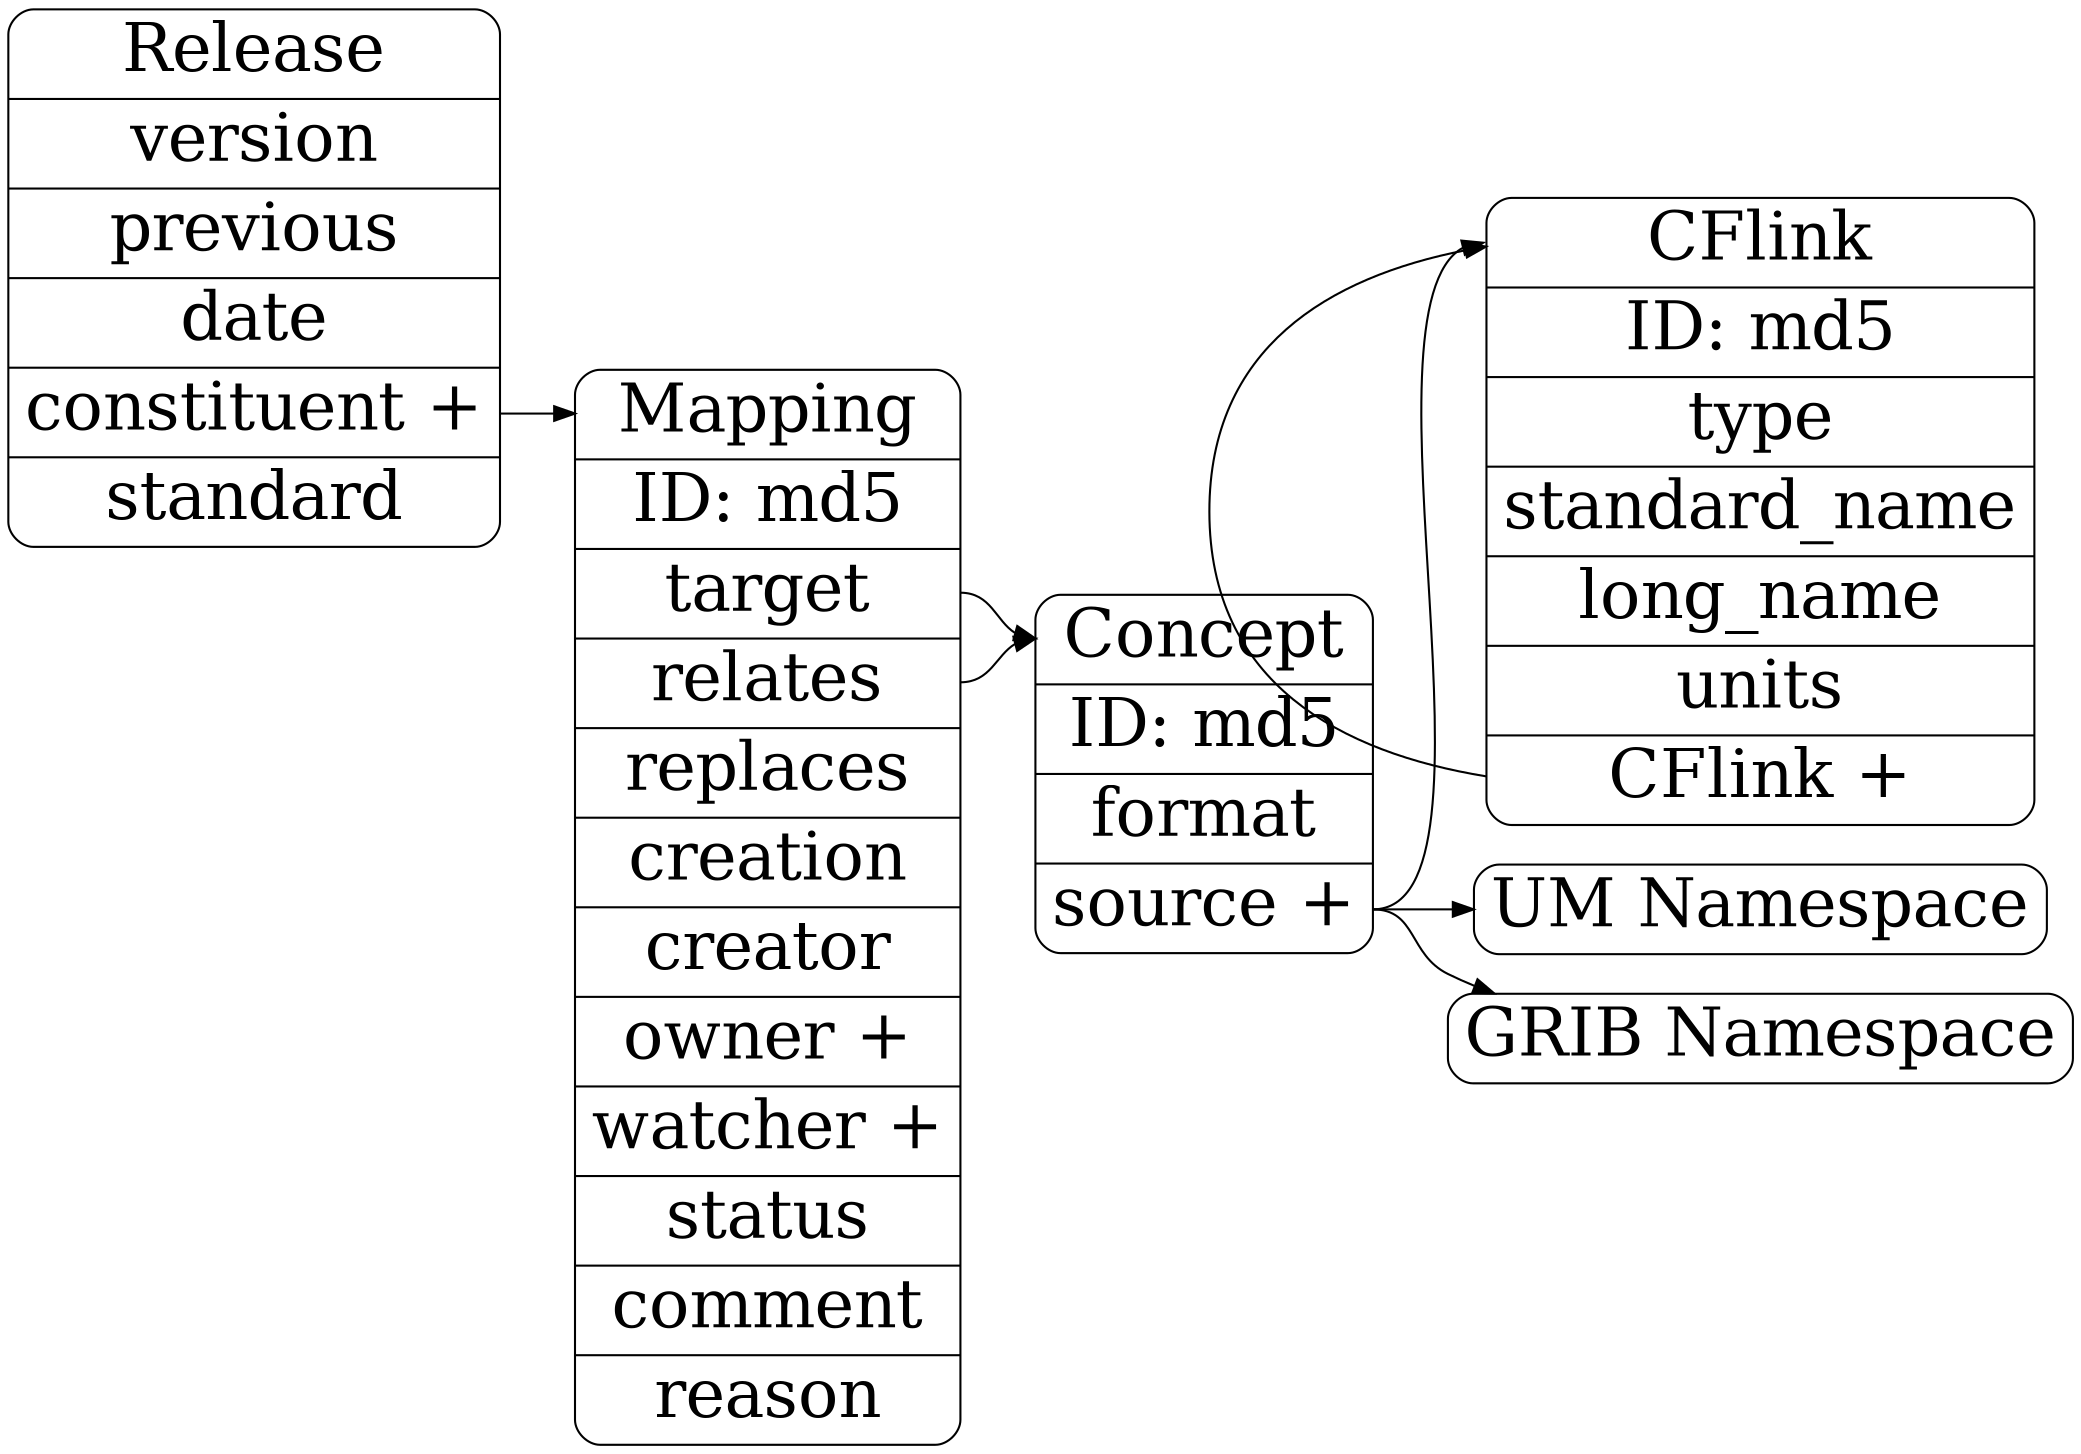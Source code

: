 digraph records {

## basic setup 

   	rankdir = LR;
        node [
        fontsize = 32,
        shape = Mrecord
        ];

        edge [
        fontsize = 24
        ];

## class definitions

   	cflink [
	label = "<title> CFlink |ID: md5 |<type>type |<sn>standard_name |<ln>long_name |<units>units|<cflink>CFlink + "
	];

	concept [
	label = "<title> Concept |ID: md5|<format> format |<source> source +"
	];

	mapping [
	label = "<title> Mapping |ID: md5 |<target> target |<relates> relates |replaces |creation |creator |owner + |watcher + |status |comment |reason "

	];

	release [
	label = "<title> Release |version|previous|date|<con>constituent + |standard"
	];


	um [
	label = "UM Namespace"
	];

	grib [
	label = "GRIB Namespace"
	];



## relations


	release:con -> mapping:title

	mapping:relates -> concept:title

	mapping:target -> concept:title

	concept:source -> um

	concept:source -> grib

	concept:source -> cflink:title

	cflink:cflink -> cflink:title 

}